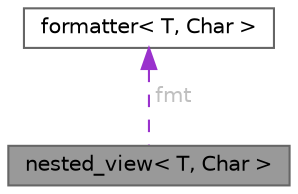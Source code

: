 digraph "nested_view&lt; T, Char &gt;"
{
 // LATEX_PDF_SIZE
  bgcolor="transparent";
  edge [fontname=Helvetica,fontsize=10,labelfontname=Helvetica,labelfontsize=10];
  node [fontname=Helvetica,fontsize=10,shape=box,height=0.2,width=0.4];
  Node1 [id="Node000001",label="nested_view\< T, Char \>",height=0.2,width=0.4,color="gray40", fillcolor="grey60", style="filled", fontcolor="black",tooltip=" "];
  Node2 -> Node1 [id="edge2_Node000001_Node000002",dir="back",color="darkorchid3",style="dashed",tooltip=" ",label=" fmt",fontcolor="grey" ];
  Node2 [id="Node000002",label="formatter\< T, Char \>",height=0.2,width=0.4,color="gray40", fillcolor="white", style="filled",URL="$structformatter.html",tooltip=" "];
}
